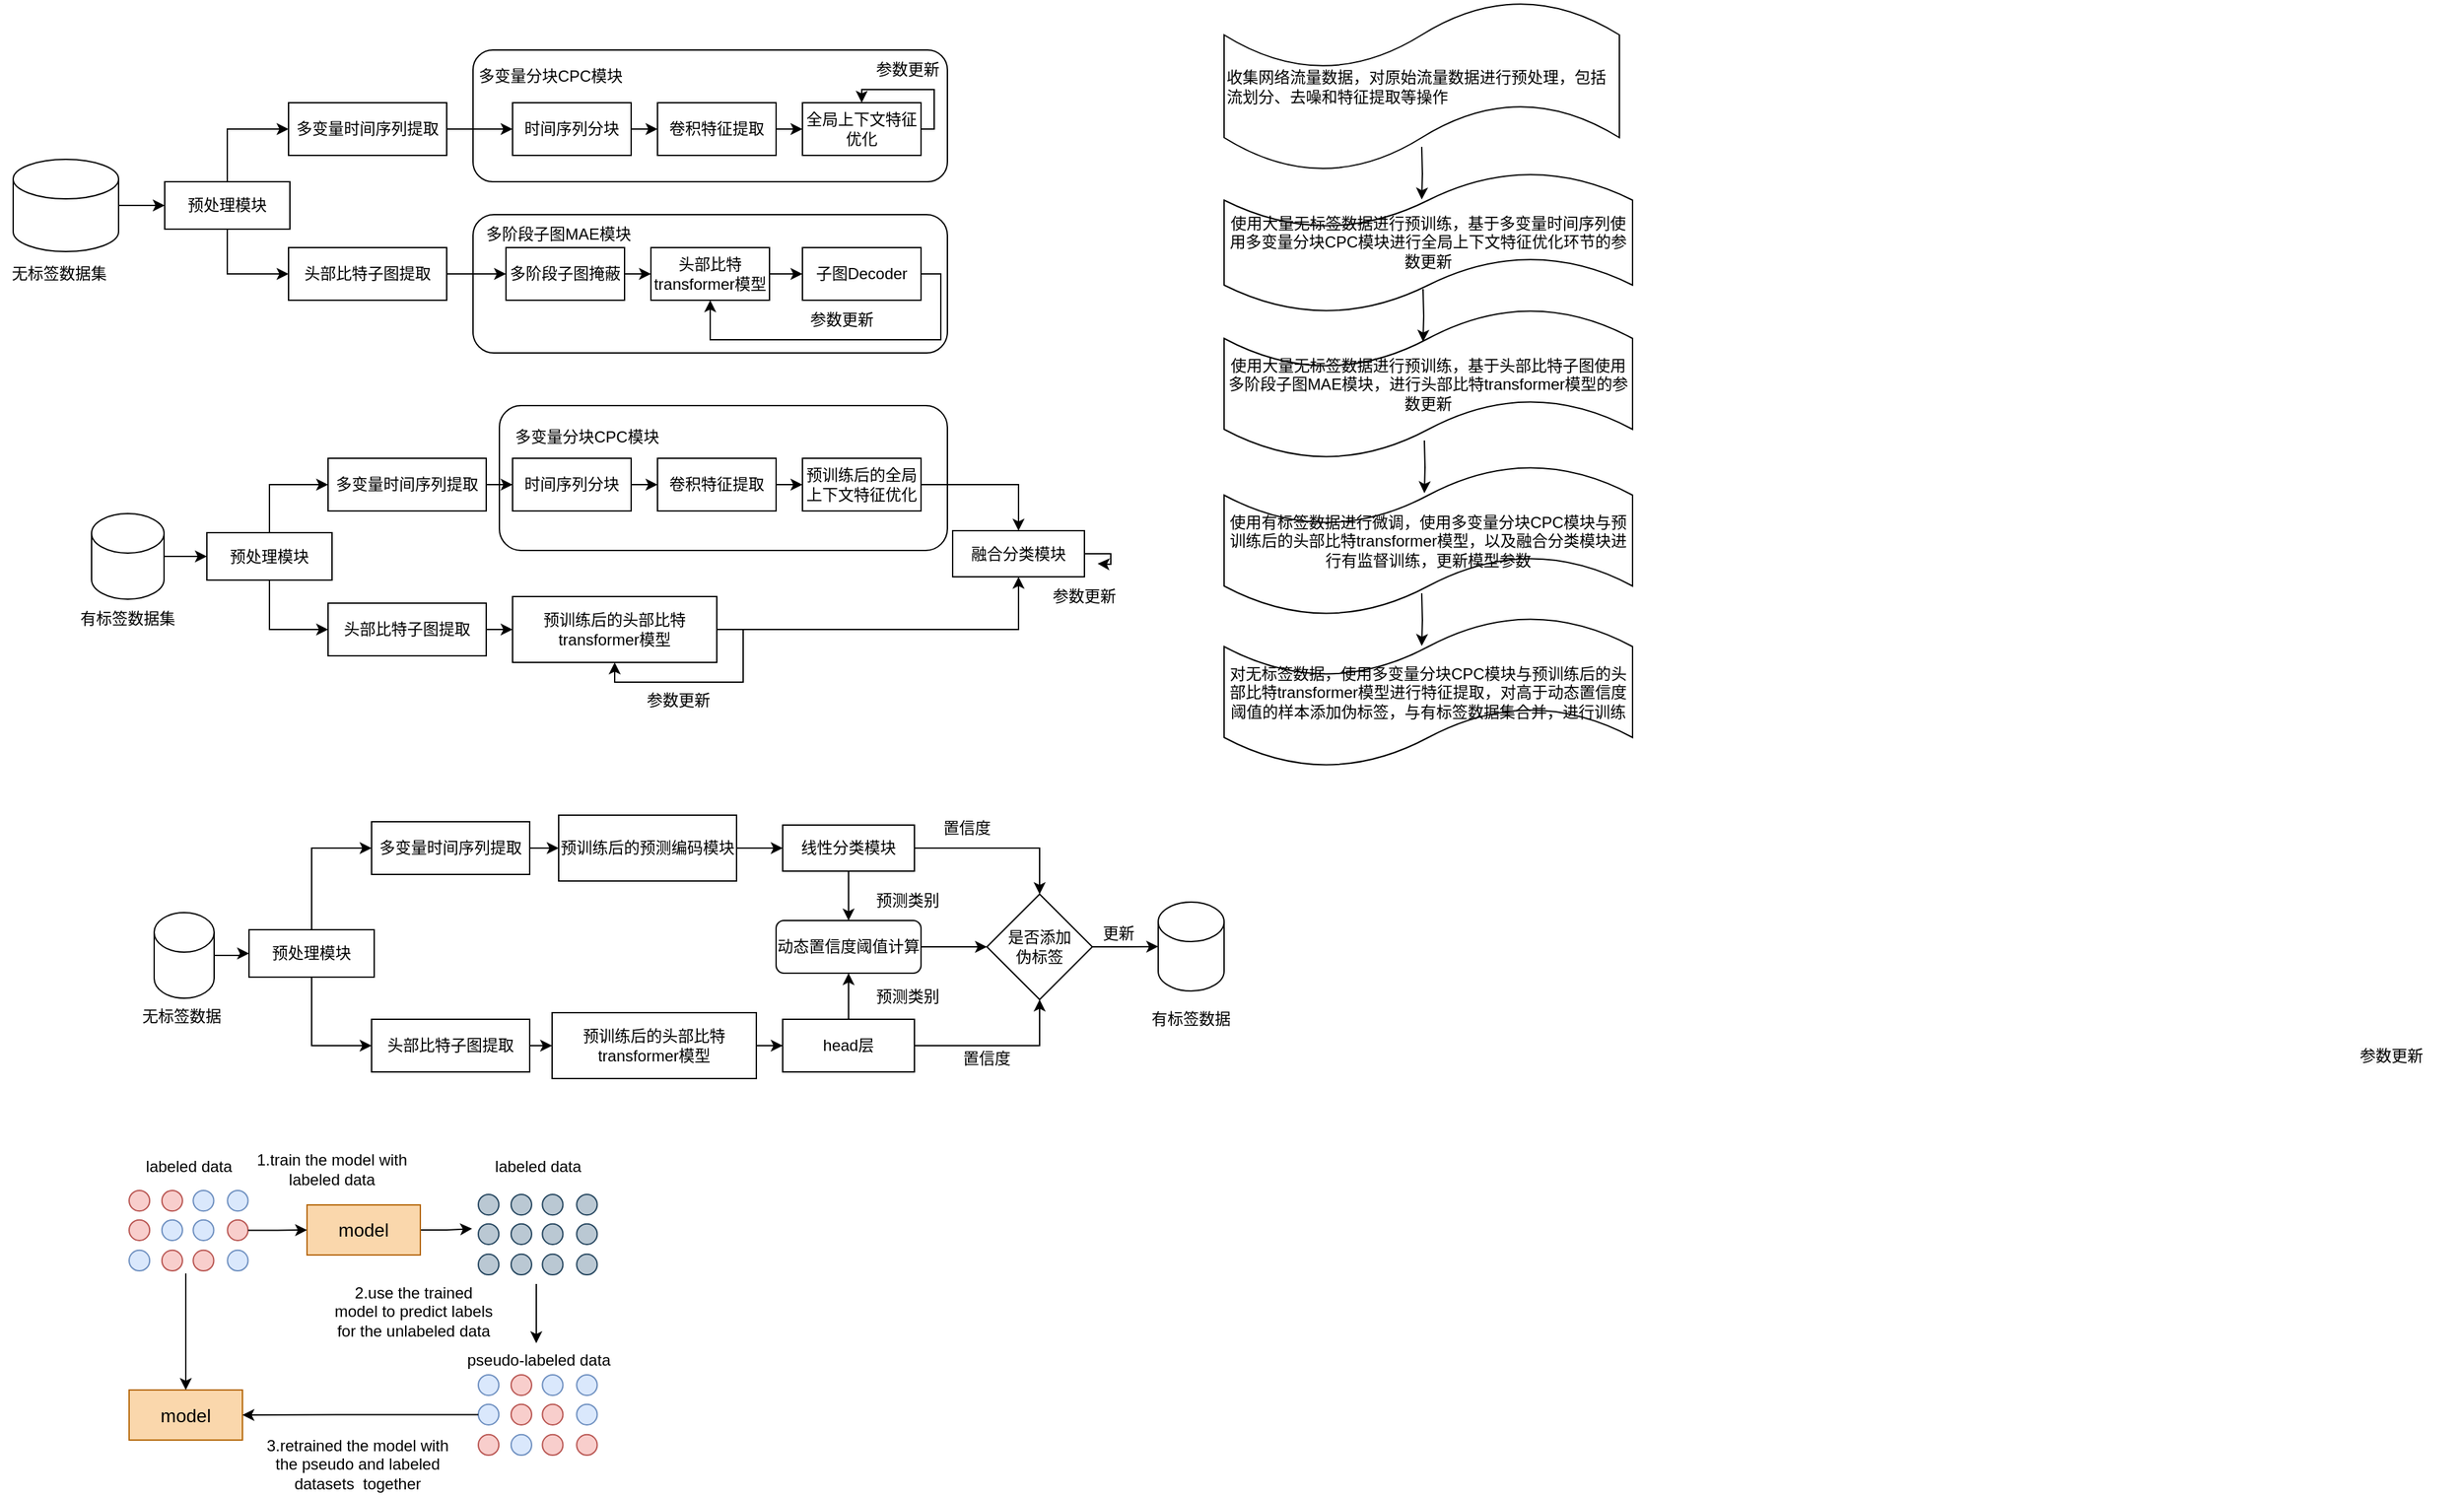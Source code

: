 <mxfile version="24.8.6">
  <diagram name="第 1 页" id="rEB31f508uckD36ukT6U">
    <mxGraphModel dx="763" dy="466" grid="0" gridSize="10" guides="1" tooltips="1" connect="1" arrows="1" fold="1" page="1" pageScale="1" pageWidth="2000" pageHeight="2000" math="0" shadow="0">
      <root>
        <mxCell id="0" />
        <mxCell id="1" parent="0" />
        <mxCell id="dRLYrWtj4GT_OisPDWlN-132" value="" style="rounded=1;whiteSpace=wrap;html=1;" vertex="1" parent="1">
          <mxGeometry x="400" y="330" width="340" height="110" as="geometry" />
        </mxCell>
        <mxCell id="dRLYrWtj4GT_OisPDWlN-33" value="" style="rounded=1;whiteSpace=wrap;html=1;" vertex="1" parent="1">
          <mxGeometry x="380" y="185" width="360" height="105" as="geometry" />
        </mxCell>
        <mxCell id="dRLYrWtj4GT_OisPDWlN-8" value="" style="rounded=1;whiteSpace=wrap;html=1;" vertex="1" parent="1">
          <mxGeometry x="380" y="60" width="360" height="100" as="geometry" />
        </mxCell>
        <mxCell id="dRLYrWtj4GT_OisPDWlN-27" style="edgeStyle=orthogonalEdgeStyle;rounded=0;orthogonalLoop=1;jettySize=auto;html=1;entryX=0;entryY=0.5;entryDx=0;entryDy=0;" edge="1" parent="1" source="dRLYrWtj4GT_OisPDWlN-3" target="dRLYrWtj4GT_OisPDWlN-26">
          <mxGeometry relative="1" as="geometry" />
        </mxCell>
        <mxCell id="dRLYrWtj4GT_OisPDWlN-3" value="多变量时间序列提取" style="rounded=0;whiteSpace=wrap;html=1;" vertex="1" parent="1">
          <mxGeometry x="240" y="100" width="120" height="40" as="geometry" />
        </mxCell>
        <mxCell id="dRLYrWtj4GT_OisPDWlN-41" style="edgeStyle=orthogonalEdgeStyle;rounded=0;orthogonalLoop=1;jettySize=auto;html=1;entryX=0;entryY=0.5;entryDx=0;entryDy=0;" edge="1" parent="1" source="dRLYrWtj4GT_OisPDWlN-6" target="dRLYrWtj4GT_OisPDWlN-38">
          <mxGeometry relative="1" as="geometry" />
        </mxCell>
        <mxCell id="dRLYrWtj4GT_OisPDWlN-6" value="头部比特子图提取" style="rounded=0;whiteSpace=wrap;html=1;" vertex="1" parent="1">
          <mxGeometry x="240" y="210" width="120" height="40" as="geometry" />
        </mxCell>
        <mxCell id="dRLYrWtj4GT_OisPDWlN-29" style="edgeStyle=orthogonalEdgeStyle;rounded=0;orthogonalLoop=1;jettySize=auto;html=1;exitX=1;exitY=0.5;exitDx=0;exitDy=0;entryX=0;entryY=0.5;entryDx=0;entryDy=0;" edge="1" parent="1" source="dRLYrWtj4GT_OisPDWlN-23" target="dRLYrWtj4GT_OisPDWlN-25">
          <mxGeometry relative="1" as="geometry" />
        </mxCell>
        <mxCell id="dRLYrWtj4GT_OisPDWlN-23" value="卷积特征提取" style="rounded=0;whiteSpace=wrap;html=1;" vertex="1" parent="1">
          <mxGeometry x="520" y="100" width="90" height="40" as="geometry" />
        </mxCell>
        <mxCell id="dRLYrWtj4GT_OisPDWlN-30" style="edgeStyle=orthogonalEdgeStyle;rounded=0;orthogonalLoop=1;jettySize=auto;html=1;exitX=1;exitY=0.5;exitDx=0;exitDy=0;entryX=0.5;entryY=0;entryDx=0;entryDy=0;" edge="1" parent="1" source="dRLYrWtj4GT_OisPDWlN-25" target="dRLYrWtj4GT_OisPDWlN-25">
          <mxGeometry relative="1" as="geometry">
            <mxPoint x="790" y="90" as="targetPoint" />
            <Array as="points">
              <mxPoint x="730" y="120" />
              <mxPoint x="730" y="90" />
              <mxPoint x="675" y="90" />
            </Array>
          </mxGeometry>
        </mxCell>
        <mxCell id="dRLYrWtj4GT_OisPDWlN-25" value="全局上下文特征优化" style="rounded=0;whiteSpace=wrap;html=1;" vertex="1" parent="1">
          <mxGeometry x="630" y="100" width="90" height="40" as="geometry" />
        </mxCell>
        <mxCell id="dRLYrWtj4GT_OisPDWlN-28" style="edgeStyle=orthogonalEdgeStyle;rounded=0;orthogonalLoop=1;jettySize=auto;html=1;exitX=1;exitY=0.5;exitDx=0;exitDy=0;entryX=0;entryY=0.5;entryDx=0;entryDy=0;" edge="1" parent="1" source="dRLYrWtj4GT_OisPDWlN-26" target="dRLYrWtj4GT_OisPDWlN-23">
          <mxGeometry relative="1" as="geometry" />
        </mxCell>
        <mxCell id="dRLYrWtj4GT_OisPDWlN-26" value="时间序列分块" style="rounded=0;whiteSpace=wrap;html=1;" vertex="1" parent="1">
          <mxGeometry x="410" y="100" width="90" height="40" as="geometry" />
        </mxCell>
        <mxCell id="dRLYrWtj4GT_OisPDWlN-31" value="参数更新" style="text;html=1;align=center;verticalAlign=middle;whiteSpace=wrap;rounded=0;" vertex="1" parent="1">
          <mxGeometry x="680" y="60" width="60" height="30" as="geometry" />
        </mxCell>
        <mxCell id="dRLYrWtj4GT_OisPDWlN-32" value="多变量分块CPC模块" style="text;html=1;align=center;verticalAlign=middle;whiteSpace=wrap;rounded=0;" vertex="1" parent="1">
          <mxGeometry x="383" y="65" width="112" height="30" as="geometry" />
        </mxCell>
        <mxCell id="dRLYrWtj4GT_OisPDWlN-43" style="edgeStyle=orthogonalEdgeStyle;rounded=0;orthogonalLoop=1;jettySize=auto;html=1;exitX=1;exitY=0.5;exitDx=0;exitDy=0;" edge="1" parent="1" source="dRLYrWtj4GT_OisPDWlN-37" target="dRLYrWtj4GT_OisPDWlN-39">
          <mxGeometry relative="1" as="geometry" />
        </mxCell>
        <mxCell id="dRLYrWtj4GT_OisPDWlN-37" value="头部比特transformer模型" style="rounded=0;whiteSpace=wrap;html=1;" vertex="1" parent="1">
          <mxGeometry x="515" y="210" width="90" height="40" as="geometry" />
        </mxCell>
        <mxCell id="dRLYrWtj4GT_OisPDWlN-42" style="edgeStyle=orthogonalEdgeStyle;rounded=0;orthogonalLoop=1;jettySize=auto;html=1;exitX=1;exitY=0.5;exitDx=0;exitDy=0;entryX=0;entryY=0.5;entryDx=0;entryDy=0;" edge="1" parent="1" source="dRLYrWtj4GT_OisPDWlN-38" target="dRLYrWtj4GT_OisPDWlN-37">
          <mxGeometry relative="1" as="geometry" />
        </mxCell>
        <mxCell id="dRLYrWtj4GT_OisPDWlN-38" value="多阶段子图掩蔽" style="rounded=0;whiteSpace=wrap;html=1;" vertex="1" parent="1">
          <mxGeometry x="405" y="210" width="90" height="40" as="geometry" />
        </mxCell>
        <mxCell id="dRLYrWtj4GT_OisPDWlN-45" style="edgeStyle=orthogonalEdgeStyle;rounded=0;orthogonalLoop=1;jettySize=auto;html=1;exitX=1;exitY=0.5;exitDx=0;exitDy=0;entryX=0.5;entryY=1;entryDx=0;entryDy=0;" edge="1" parent="1" source="dRLYrWtj4GT_OisPDWlN-39" target="dRLYrWtj4GT_OisPDWlN-37">
          <mxGeometry relative="1" as="geometry">
            <Array as="points">
              <mxPoint x="735" y="230" />
              <mxPoint x="735" y="280" />
              <mxPoint x="560" y="280" />
            </Array>
          </mxGeometry>
        </mxCell>
        <mxCell id="dRLYrWtj4GT_OisPDWlN-39" value="子图Decoder" style="rounded=0;whiteSpace=wrap;html=1;" vertex="1" parent="1">
          <mxGeometry x="630" y="210" width="90" height="40" as="geometry" />
        </mxCell>
        <mxCell id="dRLYrWtj4GT_OisPDWlN-46" value="&lt;span style=&quot;color: rgb(0, 0, 0); font-family: Helvetica; font-size: 12px; font-style: normal; font-variant-ligatures: normal; font-variant-caps: normal; font-weight: 400; letter-spacing: normal; orphans: 2; text-align: center; text-indent: 0px; text-transform: none; widows: 2; word-spacing: 0px; -webkit-text-stroke-width: 0px; white-space: normal; background-color: rgb(251, 251, 251); text-decoration-thickness: initial; text-decoration-style: initial; text-decoration-color: initial; display: inline !important; float: none;&quot;&gt;参数更新&lt;/span&gt;" style="text;whiteSpace=wrap;html=1;" vertex="1" parent="1">
          <mxGeometry x="1810" y="810" width="80" height="40" as="geometry" />
        </mxCell>
        <mxCell id="dRLYrWtj4GT_OisPDWlN-47" value="多阶段子图MAE模块" style="text;html=1;align=center;verticalAlign=middle;whiteSpace=wrap;rounded=0;" vertex="1" parent="1">
          <mxGeometry x="380" y="185" width="130" height="30" as="geometry" />
        </mxCell>
        <mxCell id="dRLYrWtj4GT_OisPDWlN-48" value="参数更新" style="text;html=1;align=center;verticalAlign=middle;whiteSpace=wrap;rounded=0;" vertex="1" parent="1">
          <mxGeometry x="630" y="250" width="60" height="30" as="geometry" />
        </mxCell>
        <mxCell id="dRLYrWtj4GT_OisPDWlN-51" style="edgeStyle=orthogonalEdgeStyle;rounded=0;orthogonalLoop=1;jettySize=auto;html=1;entryX=0;entryY=0.5;entryDx=0;entryDy=0;" edge="1" parent="1" source="dRLYrWtj4GT_OisPDWlN-52" target="dRLYrWtj4GT_OisPDWlN-60">
          <mxGeometry relative="1" as="geometry" />
        </mxCell>
        <mxCell id="dRLYrWtj4GT_OisPDWlN-52" value="多变量时间序列提取" style="rounded=0;whiteSpace=wrap;html=1;" vertex="1" parent="1">
          <mxGeometry x="270" y="370" width="120" height="40" as="geometry" />
        </mxCell>
        <mxCell id="dRLYrWtj4GT_OisPDWlN-73" style="edgeStyle=orthogonalEdgeStyle;rounded=0;orthogonalLoop=1;jettySize=auto;html=1;exitX=1;exitY=0.5;exitDx=0;exitDy=0;entryX=0;entryY=0.5;entryDx=0;entryDy=0;" edge="1" parent="1" source="dRLYrWtj4GT_OisPDWlN-54" target="dRLYrWtj4GT_OisPDWlN-64">
          <mxGeometry relative="1" as="geometry" />
        </mxCell>
        <mxCell id="dRLYrWtj4GT_OisPDWlN-54" value="头部比特子图提取" style="rounded=0;whiteSpace=wrap;html=1;" vertex="1" parent="1">
          <mxGeometry x="270" y="480" width="120" height="40" as="geometry" />
        </mxCell>
        <mxCell id="dRLYrWtj4GT_OisPDWlN-55" style="edgeStyle=orthogonalEdgeStyle;rounded=0;orthogonalLoop=1;jettySize=auto;html=1;exitX=1;exitY=0.5;exitDx=0;exitDy=0;entryX=0;entryY=0.5;entryDx=0;entryDy=0;" edge="1" parent="1" source="dRLYrWtj4GT_OisPDWlN-56" target="dRLYrWtj4GT_OisPDWlN-58">
          <mxGeometry relative="1" as="geometry" />
        </mxCell>
        <mxCell id="dRLYrWtj4GT_OisPDWlN-56" value="卷积特征提取" style="rounded=0;whiteSpace=wrap;html=1;" vertex="1" parent="1">
          <mxGeometry x="520" y="370" width="90" height="40" as="geometry" />
        </mxCell>
        <mxCell id="dRLYrWtj4GT_OisPDWlN-71" style="edgeStyle=orthogonalEdgeStyle;rounded=0;orthogonalLoop=1;jettySize=auto;html=1;exitX=1;exitY=0.5;exitDx=0;exitDy=0;entryX=0.5;entryY=0;entryDx=0;entryDy=0;" edge="1" parent="1" source="dRLYrWtj4GT_OisPDWlN-58" target="dRLYrWtj4GT_OisPDWlN-76">
          <mxGeometry relative="1" as="geometry">
            <mxPoint x="790" y="430" as="targetPoint" />
          </mxGeometry>
        </mxCell>
        <mxCell id="dRLYrWtj4GT_OisPDWlN-58" value="预训练后的全局上下文特征优化" style="rounded=0;whiteSpace=wrap;html=1;" vertex="1" parent="1">
          <mxGeometry x="630" y="370" width="90" height="40" as="geometry" />
        </mxCell>
        <mxCell id="dRLYrWtj4GT_OisPDWlN-59" style="edgeStyle=orthogonalEdgeStyle;rounded=0;orthogonalLoop=1;jettySize=auto;html=1;exitX=1;exitY=0.5;exitDx=0;exitDy=0;entryX=0;entryY=0.5;entryDx=0;entryDy=0;" edge="1" parent="1" source="dRLYrWtj4GT_OisPDWlN-60" target="dRLYrWtj4GT_OisPDWlN-56">
          <mxGeometry relative="1" as="geometry" />
        </mxCell>
        <mxCell id="dRLYrWtj4GT_OisPDWlN-60" value="时间序列分块" style="rounded=0;whiteSpace=wrap;html=1;" vertex="1" parent="1">
          <mxGeometry x="410" y="370" width="90" height="40" as="geometry" />
        </mxCell>
        <mxCell id="dRLYrWtj4GT_OisPDWlN-63" style="edgeStyle=orthogonalEdgeStyle;rounded=0;orthogonalLoop=1;jettySize=auto;html=1;exitX=1;exitY=0.5;exitDx=0;exitDy=0;entryX=0.5;entryY=1;entryDx=0;entryDy=0;" edge="1" parent="1" source="dRLYrWtj4GT_OisPDWlN-64" target="dRLYrWtj4GT_OisPDWlN-76">
          <mxGeometry relative="1" as="geometry">
            <mxPoint x="790" y="470" as="targetPoint" />
          </mxGeometry>
        </mxCell>
        <mxCell id="dRLYrWtj4GT_OisPDWlN-64" value="预训练后的头部比特transformer模型" style="rounded=0;whiteSpace=wrap;html=1;" vertex="1" parent="1">
          <mxGeometry x="410" y="475" width="155" height="50" as="geometry" />
        </mxCell>
        <mxCell id="dRLYrWtj4GT_OisPDWlN-78" style="edgeStyle=orthogonalEdgeStyle;rounded=0;orthogonalLoop=1;jettySize=auto;html=1;" edge="1" parent="1" source="dRLYrWtj4GT_OisPDWlN-76">
          <mxGeometry relative="1" as="geometry">
            <mxPoint x="854" y="450" as="targetPoint" />
          </mxGeometry>
        </mxCell>
        <mxCell id="dRLYrWtj4GT_OisPDWlN-76" value="融合分类模块" style="rounded=0;whiteSpace=wrap;html=1;" vertex="1" parent="1">
          <mxGeometry x="744" y="425" width="100" height="35" as="geometry" />
        </mxCell>
        <mxCell id="dRLYrWtj4GT_OisPDWlN-79" value="参数更新" style="text;html=1;align=center;verticalAlign=middle;whiteSpace=wrap;rounded=0;" vertex="1" parent="1">
          <mxGeometry x="814" y="460" width="60" height="30" as="geometry" />
        </mxCell>
        <mxCell id="dRLYrWtj4GT_OisPDWlN-80" style="edgeStyle=orthogonalEdgeStyle;rounded=0;orthogonalLoop=1;jettySize=auto;html=1;entryX=0.5;entryY=1;entryDx=0;entryDy=0;exitX=1;exitY=0.5;exitDx=0;exitDy=0;" edge="1" parent="1" source="dRLYrWtj4GT_OisPDWlN-64" target="dRLYrWtj4GT_OisPDWlN-64">
          <mxGeometry relative="1" as="geometry">
            <Array as="points">
              <mxPoint x="585" y="500" />
              <mxPoint x="585" y="540" />
              <mxPoint x="488" y="540" />
            </Array>
          </mxGeometry>
        </mxCell>
        <mxCell id="dRLYrWtj4GT_OisPDWlN-81" value="&lt;span style=&quot;color: rgb(0, 0, 0); font-family: Helvetica; font-size: 12px; font-style: normal; font-variant-ligatures: normal; font-variant-caps: normal; font-weight: 400; letter-spacing: normal; orphans: 2; text-align: center; text-indent: 0px; text-transform: none; widows: 2; word-spacing: 0px; -webkit-text-stroke-width: 0px; white-space: normal; background-color: rgb(251, 251, 251); text-decoration-thickness: initial; text-decoration-style: initial; text-decoration-color: initial; display: inline !important; float: none;&quot;&gt;参数更新&lt;/span&gt;" style="text;whiteSpace=wrap;html=1;" vertex="1" parent="1">
          <mxGeometry x="510" y="540" width="80" height="40" as="geometry" />
        </mxCell>
        <mxCell id="dRLYrWtj4GT_OisPDWlN-167" style="edgeStyle=orthogonalEdgeStyle;rounded=0;orthogonalLoop=1;jettySize=auto;html=1;entryX=0;entryY=0.5;entryDx=0;entryDy=0;" edge="1" parent="1" source="dRLYrWtj4GT_OisPDWlN-83" target="dRLYrWtj4GT_OisPDWlN-163">
          <mxGeometry relative="1" as="geometry" />
        </mxCell>
        <mxCell id="dRLYrWtj4GT_OisPDWlN-83" value="" style="shape=cylinder3;whiteSpace=wrap;html=1;boundedLbl=1;backgroundOutline=1;size=15;" vertex="1" parent="1">
          <mxGeometry x="138" y="715" width="45.5" height="65" as="geometry" />
        </mxCell>
        <mxCell id="dRLYrWtj4GT_OisPDWlN-84" value="无标签数据" style="text;html=1;align=center;verticalAlign=middle;whiteSpace=wrap;rounded=0;" vertex="1" parent="1">
          <mxGeometry x="114" y="779" width="90" height="30" as="geometry" />
        </mxCell>
        <mxCell id="dRLYrWtj4GT_OisPDWlN-89" style="edgeStyle=orthogonalEdgeStyle;rounded=0;orthogonalLoop=1;jettySize=auto;html=1;entryX=0;entryY=0.5;entryDx=0;entryDy=0;" edge="1" parent="1" source="dRLYrWtj4GT_OisPDWlN-90" target="dRLYrWtj4GT_OisPDWlN-134">
          <mxGeometry relative="1" as="geometry">
            <mxPoint x="440" y="666" as="targetPoint" />
          </mxGeometry>
        </mxCell>
        <mxCell id="dRLYrWtj4GT_OisPDWlN-90" value="多变量时间序列提取" style="rounded=0;whiteSpace=wrap;html=1;" vertex="1" parent="1">
          <mxGeometry x="303" y="646" width="120" height="40" as="geometry" />
        </mxCell>
        <mxCell id="dRLYrWtj4GT_OisPDWlN-91" style="edgeStyle=orthogonalEdgeStyle;rounded=0;orthogonalLoop=1;jettySize=auto;html=1;exitX=1;exitY=0.5;exitDx=0;exitDy=0;entryX=0;entryY=0.5;entryDx=0;entryDy=0;" edge="1" parent="1" source="dRLYrWtj4GT_OisPDWlN-92" target="dRLYrWtj4GT_OisPDWlN-101">
          <mxGeometry relative="1" as="geometry" />
        </mxCell>
        <mxCell id="dRLYrWtj4GT_OisPDWlN-92" value="头部比特子图提取" style="rounded=0;whiteSpace=wrap;html=1;" vertex="1" parent="1">
          <mxGeometry x="303" y="796" width="120" height="40" as="geometry" />
        </mxCell>
        <mxCell id="dRLYrWtj4GT_OisPDWlN-116" style="edgeStyle=orthogonalEdgeStyle;rounded=0;orthogonalLoop=1;jettySize=auto;html=1;exitX=1;exitY=0.5;exitDx=0;exitDy=0;entryX=0;entryY=0.5;entryDx=0;entryDy=0;" edge="1" parent="1" target="dRLYrWtj4GT_OisPDWlN-104">
          <mxGeometry relative="1" as="geometry">
            <mxPoint x="750" y="666" as="sourcePoint" />
            <Array as="points">
              <mxPoint x="560" y="666" />
              <mxPoint x="560" y="666" />
            </Array>
          </mxGeometry>
        </mxCell>
        <mxCell id="dRLYrWtj4GT_OisPDWlN-119" style="edgeStyle=orthogonalEdgeStyle;rounded=0;orthogonalLoop=1;jettySize=auto;html=1;entryX=0;entryY=0.5;entryDx=0;entryDy=0;" edge="1" parent="1" source="dRLYrWtj4GT_OisPDWlN-101" target="dRLYrWtj4GT_OisPDWlN-118">
          <mxGeometry relative="1" as="geometry" />
        </mxCell>
        <mxCell id="dRLYrWtj4GT_OisPDWlN-101" value="预训练后的头部比特transformer模型" style="rounded=0;whiteSpace=wrap;html=1;" vertex="1" parent="1">
          <mxGeometry x="440" y="791" width="155" height="50" as="geometry" />
        </mxCell>
        <mxCell id="dRLYrWtj4GT_OisPDWlN-128" style="edgeStyle=orthogonalEdgeStyle;rounded=0;orthogonalLoop=1;jettySize=auto;html=1;entryX=0.5;entryY=0;entryDx=0;entryDy=0;" edge="1" parent="1" source="dRLYrWtj4GT_OisPDWlN-104" target="dRLYrWtj4GT_OisPDWlN-127">
          <mxGeometry relative="1" as="geometry" />
        </mxCell>
        <mxCell id="dRLYrWtj4GT_OisPDWlN-145" style="edgeStyle=orthogonalEdgeStyle;rounded=0;orthogonalLoop=1;jettySize=auto;html=1;exitX=0.5;exitY=1;exitDx=0;exitDy=0;entryX=0.5;entryY=0;entryDx=0;entryDy=0;" edge="1" parent="1" source="dRLYrWtj4GT_OisPDWlN-104" target="dRLYrWtj4GT_OisPDWlN-124">
          <mxGeometry relative="1" as="geometry" />
        </mxCell>
        <mxCell id="dRLYrWtj4GT_OisPDWlN-104" value="线性分类模块" style="rounded=0;whiteSpace=wrap;html=1;" vertex="1" parent="1">
          <mxGeometry x="615" y="648.5" width="100" height="35" as="geometry" />
        </mxCell>
        <mxCell id="dRLYrWtj4GT_OisPDWlN-120" style="edgeStyle=orthogonalEdgeStyle;rounded=0;orthogonalLoop=1;jettySize=auto;html=1;exitX=1;exitY=0.5;exitDx=0;exitDy=0;entryX=0.5;entryY=1;entryDx=0;entryDy=0;" edge="1" parent="1" source="dRLYrWtj4GT_OisPDWlN-118" target="dRLYrWtj4GT_OisPDWlN-127">
          <mxGeometry relative="1" as="geometry">
            <mxPoint x="840" y="816" as="targetPoint" />
          </mxGeometry>
        </mxCell>
        <mxCell id="dRLYrWtj4GT_OisPDWlN-146" style="edgeStyle=orthogonalEdgeStyle;rounded=0;orthogonalLoop=1;jettySize=auto;html=1;entryX=0.5;entryY=1;entryDx=0;entryDy=0;" edge="1" parent="1" source="dRLYrWtj4GT_OisPDWlN-118" target="dRLYrWtj4GT_OisPDWlN-124">
          <mxGeometry relative="1" as="geometry" />
        </mxCell>
        <mxCell id="dRLYrWtj4GT_OisPDWlN-118" value="head层" style="rounded=0;whiteSpace=wrap;html=1;" vertex="1" parent="1">
          <mxGeometry x="615" y="796" width="100" height="40" as="geometry" />
        </mxCell>
        <mxCell id="dRLYrWtj4GT_OisPDWlN-121" value="置信度" style="text;html=1;align=center;verticalAlign=middle;whiteSpace=wrap;rounded=0;" vertex="1" parent="1">
          <mxGeometry x="730" y="811" width="80" height="30" as="geometry" />
        </mxCell>
        <mxCell id="dRLYrWtj4GT_OisPDWlN-123" value="置信度" style="text;html=1;align=center;verticalAlign=middle;whiteSpace=wrap;rounded=0;" vertex="1" parent="1">
          <mxGeometry x="715" y="636" width="80" height="30" as="geometry" />
        </mxCell>
        <mxCell id="dRLYrWtj4GT_OisPDWlN-129" style="edgeStyle=orthogonalEdgeStyle;rounded=0;orthogonalLoop=1;jettySize=auto;html=1;entryX=0;entryY=0.5;entryDx=0;entryDy=0;" edge="1" parent="1" source="dRLYrWtj4GT_OisPDWlN-124" target="dRLYrWtj4GT_OisPDWlN-127">
          <mxGeometry relative="1" as="geometry" />
        </mxCell>
        <mxCell id="dRLYrWtj4GT_OisPDWlN-124" value="动态置信度阈值计算" style="rounded=1;whiteSpace=wrap;html=1;" vertex="1" parent="1">
          <mxGeometry x="610" y="721" width="110" height="40" as="geometry" />
        </mxCell>
        <mxCell id="dRLYrWtj4GT_OisPDWlN-149" style="edgeStyle=orthogonalEdgeStyle;rounded=0;orthogonalLoop=1;jettySize=auto;html=1;" edge="1" parent="1" source="dRLYrWtj4GT_OisPDWlN-127" target="dRLYrWtj4GT_OisPDWlN-137">
          <mxGeometry relative="1" as="geometry" />
        </mxCell>
        <mxCell id="dRLYrWtj4GT_OisPDWlN-127" value="是否添加&lt;div&gt;伪标签&lt;/div&gt;" style="rhombus;whiteSpace=wrap;html=1;" vertex="1" parent="1">
          <mxGeometry x="770" y="701" width="80" height="80" as="geometry" />
        </mxCell>
        <mxCell id="dRLYrWtj4GT_OisPDWlN-131" value="更新" style="text;html=1;align=center;verticalAlign=middle;whiteSpace=wrap;rounded=0;" vertex="1" parent="1">
          <mxGeometry x="800" y="716" width="140" height="30" as="geometry" />
        </mxCell>
        <mxCell id="dRLYrWtj4GT_OisPDWlN-133" value="&lt;span style=&quot;text-align: center;&quot;&gt;多变量分块CPC模块&lt;/span&gt;" style="text;whiteSpace=wrap;html=1;" vertex="1" parent="1">
          <mxGeometry x="410" y="340" width="180" height="40" as="geometry" />
        </mxCell>
        <mxCell id="dRLYrWtj4GT_OisPDWlN-134" value="预训练后的预测编码模块" style="rounded=0;whiteSpace=wrap;html=1;" vertex="1" parent="1">
          <mxGeometry x="445" y="641" width="135" height="50" as="geometry" />
        </mxCell>
        <mxCell id="dRLYrWtj4GT_OisPDWlN-137" value="" style="shape=cylinder3;whiteSpace=wrap;html=1;boundedLbl=1;backgroundOutline=1;size=15;" vertex="1" parent="1">
          <mxGeometry x="900" y="707" width="50" height="67.5" as="geometry" />
        </mxCell>
        <mxCell id="dRLYrWtj4GT_OisPDWlN-139" value="有标签数据" style="text;html=1;align=center;verticalAlign=middle;whiteSpace=wrap;rounded=0;" vertex="1" parent="1">
          <mxGeometry x="880" y="781" width="90" height="30" as="geometry" />
        </mxCell>
        <mxCell id="dRLYrWtj4GT_OisPDWlN-171" style="edgeStyle=orthogonalEdgeStyle;rounded=0;orthogonalLoop=1;jettySize=auto;html=1;" edge="1" parent="1" source="dRLYrWtj4GT_OisPDWlN-143" target="dRLYrWtj4GT_OisPDWlN-168">
          <mxGeometry relative="1" as="geometry" />
        </mxCell>
        <mxCell id="dRLYrWtj4GT_OisPDWlN-143" value="" style="shape=cylinder3;whiteSpace=wrap;html=1;boundedLbl=1;backgroundOutline=1;size=15;" vertex="1" parent="1">
          <mxGeometry x="90.5" y="412" width="55" height="65" as="geometry" />
        </mxCell>
        <mxCell id="dRLYrWtj4GT_OisPDWlN-144" value="有标签数据集" style="text;html=1;align=center;verticalAlign=middle;whiteSpace=wrap;rounded=0;" vertex="1" parent="1">
          <mxGeometry x="73" y="477" width="90" height="30" as="geometry" />
        </mxCell>
        <mxCell id="dRLYrWtj4GT_OisPDWlN-147" value="预测类别" style="text;html=1;align=center;verticalAlign=middle;whiteSpace=wrap;rounded=0;" vertex="1" parent="1">
          <mxGeometry x="680" y="691" width="60" height="30" as="geometry" />
        </mxCell>
        <mxCell id="dRLYrWtj4GT_OisPDWlN-148" value="预测类别" style="text;html=1;align=center;verticalAlign=middle;whiteSpace=wrap;rounded=0;" vertex="1" parent="1">
          <mxGeometry x="680" y="763.5" width="60" height="30" as="geometry" />
        </mxCell>
        <mxCell id="dRLYrWtj4GT_OisPDWlN-177" style="edgeStyle=orthogonalEdgeStyle;rounded=0;orthogonalLoop=1;jettySize=auto;html=1;" edge="1" parent="1" source="dRLYrWtj4GT_OisPDWlN-150" target="dRLYrWtj4GT_OisPDWlN-172">
          <mxGeometry relative="1" as="geometry" />
        </mxCell>
        <mxCell id="dRLYrWtj4GT_OisPDWlN-150" value="" style="shape=cylinder3;whiteSpace=wrap;html=1;boundedLbl=1;backgroundOutline=1;size=15;" vertex="1" parent="1">
          <mxGeometry x="31" y="143" width="80" height="70" as="geometry" />
        </mxCell>
        <mxCell id="dRLYrWtj4GT_OisPDWlN-151" value="无标签数据集" style="text;html=1;align=center;verticalAlign=middle;whiteSpace=wrap;rounded=0;" vertex="1" parent="1">
          <mxGeometry x="21" y="215" width="90" height="30" as="geometry" />
        </mxCell>
        <mxCell id="dRLYrWtj4GT_OisPDWlN-153" style="edgeStyle=orthogonalEdgeStyle;rounded=0;orthogonalLoop=1;jettySize=auto;html=1;" edge="1" parent="1">
          <mxGeometry relative="1" as="geometry">
            <mxPoint x="1100" y="173.5" as="targetPoint" />
            <mxPoint x="1100" y="133.5" as="sourcePoint" />
          </mxGeometry>
        </mxCell>
        <mxCell id="dRLYrWtj4GT_OisPDWlN-152" value="&lt;font style=&quot;font-size: 12px;&quot;&gt;收集网络流量数据，对原始流量数据进行预处理，包括流划分、去噪和特征提取等操作&lt;/font&gt;" style="shape=tape;whiteSpace=wrap;html=1;align=left;" vertex="1" parent="1">
          <mxGeometry x="950" y="22.5" width="300" height="130" as="geometry" />
        </mxCell>
        <mxCell id="dRLYrWtj4GT_OisPDWlN-154" value="使用大量无标签数据进行预训练，基于多变量时间序列使用多变量分块CPC模块进行全局上下文特征优化环节的参数更新" style="shape=tape;whiteSpace=wrap;html=1;" vertex="1" parent="1">
          <mxGeometry x="950" y="152.5" width="310" height="107.5" as="geometry" />
        </mxCell>
        <mxCell id="dRLYrWtj4GT_OisPDWlN-155" value="使用大量无标签数据进行预训练，基于头部比特子图使用多阶段子图MAE模块，进行头部比特transformer模型的参数更新" style="shape=tape;whiteSpace=wrap;html=1;" vertex="1" parent="1">
          <mxGeometry x="950" y="256" width="310" height="115" as="geometry" />
        </mxCell>
        <mxCell id="dRLYrWtj4GT_OisPDWlN-156" style="edgeStyle=orthogonalEdgeStyle;rounded=0;orthogonalLoop=1;jettySize=auto;html=1;" edge="1" parent="1">
          <mxGeometry relative="1" as="geometry">
            <mxPoint x="1101" y="281.5" as="targetPoint" />
            <mxPoint x="1101" y="241.5" as="sourcePoint" />
          </mxGeometry>
        </mxCell>
        <mxCell id="dRLYrWtj4GT_OisPDWlN-158" value="使用有标签数据进行微调，使用多变量分块CPC模块与预训练后的头部比特transformer模型，以及融合分类模块进行有监督训练，更新模型参数" style="shape=tape;whiteSpace=wrap;html=1;" vertex="1" parent="1">
          <mxGeometry x="950" y="375" width="310" height="115" as="geometry" />
        </mxCell>
        <mxCell id="dRLYrWtj4GT_OisPDWlN-159" style="edgeStyle=orthogonalEdgeStyle;rounded=0;orthogonalLoop=1;jettySize=auto;html=1;" edge="1" parent="1">
          <mxGeometry relative="1" as="geometry">
            <mxPoint x="1102" y="396.5" as="targetPoint" />
            <mxPoint x="1102" y="356.5" as="sourcePoint" />
          </mxGeometry>
        </mxCell>
        <mxCell id="dRLYrWtj4GT_OisPDWlN-160" value="对无标签数据，使用多变量分块CPC模块与预训练后的头部比特transformer模型进行特征提取，对高于动态置信度阈值的样本添加伪标签，与有标签数据集合并，进行训练" style="shape=tape;whiteSpace=wrap;html=1;" vertex="1" parent="1">
          <mxGeometry x="950" y="490" width="310" height="115" as="geometry" />
        </mxCell>
        <mxCell id="dRLYrWtj4GT_OisPDWlN-161" style="edgeStyle=orthogonalEdgeStyle;rounded=0;orthogonalLoop=1;jettySize=auto;html=1;" edge="1" parent="1">
          <mxGeometry relative="1" as="geometry">
            <mxPoint x="1100" y="512.5" as="targetPoint" />
            <mxPoint x="1100" y="472.5" as="sourcePoint" />
          </mxGeometry>
        </mxCell>
        <mxCell id="dRLYrWtj4GT_OisPDWlN-164" style="edgeStyle=orthogonalEdgeStyle;rounded=0;orthogonalLoop=1;jettySize=auto;html=1;entryX=0;entryY=0.5;entryDx=0;entryDy=0;" edge="1" parent="1" source="dRLYrWtj4GT_OisPDWlN-163" target="dRLYrWtj4GT_OisPDWlN-90">
          <mxGeometry relative="1" as="geometry" />
        </mxCell>
        <mxCell id="dRLYrWtj4GT_OisPDWlN-165" style="edgeStyle=orthogonalEdgeStyle;rounded=0;orthogonalLoop=1;jettySize=auto;html=1;entryX=0;entryY=0.5;entryDx=0;entryDy=0;" edge="1" parent="1" source="dRLYrWtj4GT_OisPDWlN-163" target="dRLYrWtj4GT_OisPDWlN-92">
          <mxGeometry relative="1" as="geometry" />
        </mxCell>
        <mxCell id="dRLYrWtj4GT_OisPDWlN-163" value="预处理模块" style="rounded=0;whiteSpace=wrap;html=1;" vertex="1" parent="1">
          <mxGeometry x="210" y="728" width="95" height="36" as="geometry" />
        </mxCell>
        <mxCell id="dRLYrWtj4GT_OisPDWlN-169" style="edgeStyle=orthogonalEdgeStyle;rounded=0;orthogonalLoop=1;jettySize=auto;html=1;entryX=0;entryY=0.5;entryDx=0;entryDy=0;" edge="1" parent="1" source="dRLYrWtj4GT_OisPDWlN-168" target="dRLYrWtj4GT_OisPDWlN-52">
          <mxGeometry relative="1" as="geometry" />
        </mxCell>
        <mxCell id="dRLYrWtj4GT_OisPDWlN-170" style="edgeStyle=orthogonalEdgeStyle;rounded=0;orthogonalLoop=1;jettySize=auto;html=1;entryX=0;entryY=0.5;entryDx=0;entryDy=0;" edge="1" parent="1" source="dRLYrWtj4GT_OisPDWlN-168" target="dRLYrWtj4GT_OisPDWlN-54">
          <mxGeometry relative="1" as="geometry" />
        </mxCell>
        <mxCell id="dRLYrWtj4GT_OisPDWlN-168" value="预处理模块" style="rounded=0;whiteSpace=wrap;html=1;" vertex="1" parent="1">
          <mxGeometry x="178" y="426.5" width="95" height="36" as="geometry" />
        </mxCell>
        <mxCell id="dRLYrWtj4GT_OisPDWlN-175" style="edgeStyle=orthogonalEdgeStyle;rounded=0;orthogonalLoop=1;jettySize=auto;html=1;entryX=0;entryY=0.5;entryDx=0;entryDy=0;" edge="1" parent="1" source="dRLYrWtj4GT_OisPDWlN-172" target="dRLYrWtj4GT_OisPDWlN-6">
          <mxGeometry relative="1" as="geometry" />
        </mxCell>
        <mxCell id="dRLYrWtj4GT_OisPDWlN-176" style="edgeStyle=orthogonalEdgeStyle;rounded=0;orthogonalLoop=1;jettySize=auto;html=1;entryX=0;entryY=0.5;entryDx=0;entryDy=0;" edge="1" parent="1" source="dRLYrWtj4GT_OisPDWlN-172" target="dRLYrWtj4GT_OisPDWlN-3">
          <mxGeometry relative="1" as="geometry" />
        </mxCell>
        <mxCell id="dRLYrWtj4GT_OisPDWlN-172" value="预处理模块" style="rounded=0;whiteSpace=wrap;html=1;" vertex="1" parent="1">
          <mxGeometry x="146" y="160" width="95" height="36" as="geometry" />
        </mxCell>
        <mxCell id="dRLYrWtj4GT_OisPDWlN-191" value="" style="group" vertex="1" connectable="0" parent="1">
          <mxGeometry x="119" y="926" width="92" height="61" as="geometry" />
        </mxCell>
        <mxCell id="dRLYrWtj4GT_OisPDWlN-178" value="" style="ellipse;whiteSpace=wrap;html=1;aspect=fixed;fillColor=#f8cecc;strokeColor=#b85450;" vertex="1" parent="dRLYrWtj4GT_OisPDWlN-191">
          <mxGeometry width="15.589" height="15.589" as="geometry" />
        </mxCell>
        <mxCell id="dRLYrWtj4GT_OisPDWlN-179" value="" style="ellipse;whiteSpace=wrap;html=1;aspect=fixed;fillColor=#f8cecc;strokeColor=#b85450;" vertex="1" parent="dRLYrWtj4GT_OisPDWlN-191">
          <mxGeometry x="24.885" width="15.589" height="15.589" as="geometry" />
        </mxCell>
        <mxCell id="dRLYrWtj4GT_OisPDWlN-180" value="" style="ellipse;whiteSpace=wrap;html=1;aspect=fixed;fillColor=#dae8fc;strokeColor=#6c8ebf;" vertex="1" parent="dRLYrWtj4GT_OisPDWlN-191">
          <mxGeometry x="48.639" width="15.589" height="15.589" as="geometry" />
        </mxCell>
        <mxCell id="dRLYrWtj4GT_OisPDWlN-181" value="" style="ellipse;whiteSpace=wrap;html=1;aspect=fixed;fillColor=#dae8fc;strokeColor=#6c8ebf;" vertex="1" parent="dRLYrWtj4GT_OisPDWlN-191">
          <mxGeometry x="74.656" width="15.589" height="15.589" as="geometry" />
        </mxCell>
        <mxCell id="dRLYrWtj4GT_OisPDWlN-183" value="" style="ellipse;whiteSpace=wrap;html=1;aspect=fixed;fillColor=#f8cecc;strokeColor=#b85450;" vertex="1" parent="dRLYrWtj4GT_OisPDWlN-191">
          <mxGeometry y="22.367" width="15.589" height="15.589" as="geometry" />
        </mxCell>
        <mxCell id="dRLYrWtj4GT_OisPDWlN-184" value="" style="ellipse;whiteSpace=wrap;html=1;aspect=fixed;fillColor=#dae8fc;strokeColor=#6c8ebf;" vertex="1" parent="dRLYrWtj4GT_OisPDWlN-191">
          <mxGeometry x="24.885" y="22.367" width="15.589" height="15.589" as="geometry" />
        </mxCell>
        <mxCell id="dRLYrWtj4GT_OisPDWlN-185" value="" style="ellipse;whiteSpace=wrap;html=1;aspect=fixed;fillColor=#dae8fc;strokeColor=#6c8ebf;" vertex="1" parent="dRLYrWtj4GT_OisPDWlN-191">
          <mxGeometry x="48.639" y="22.367" width="15.589" height="15.589" as="geometry" />
        </mxCell>
        <mxCell id="dRLYrWtj4GT_OisPDWlN-186" value="" style="ellipse;whiteSpace=wrap;html=1;aspect=fixed;fillColor=#f8cecc;strokeColor=#b85450;" vertex="1" parent="dRLYrWtj4GT_OisPDWlN-191">
          <mxGeometry x="74.656" y="22.367" width="15.589" height="15.589" as="geometry" />
        </mxCell>
        <mxCell id="dRLYrWtj4GT_OisPDWlN-187" value="" style="ellipse;whiteSpace=wrap;html=1;aspect=fixed;fillColor=#dae8fc;strokeColor=#6c8ebf;" vertex="1" parent="dRLYrWtj4GT_OisPDWlN-191">
          <mxGeometry y="45.411" width="15.589" height="15.589" as="geometry" />
        </mxCell>
        <mxCell id="dRLYrWtj4GT_OisPDWlN-188" value="" style="ellipse;whiteSpace=wrap;html=1;aspect=fixed;fillColor=#f8cecc;strokeColor=#b85450;" vertex="1" parent="dRLYrWtj4GT_OisPDWlN-191">
          <mxGeometry x="24.885" y="45.411" width="15.589" height="15.589" as="geometry" />
        </mxCell>
        <mxCell id="dRLYrWtj4GT_OisPDWlN-189" value="" style="ellipse;whiteSpace=wrap;html=1;aspect=fixed;fillColor=#f8cecc;strokeColor=#b85450;" vertex="1" parent="dRLYrWtj4GT_OisPDWlN-191">
          <mxGeometry x="48.639" y="45.411" width="15.589" height="15.589" as="geometry" />
        </mxCell>
        <mxCell id="dRLYrWtj4GT_OisPDWlN-190" value="" style="ellipse;whiteSpace=wrap;html=1;aspect=fixed;fillColor=#dae8fc;strokeColor=#6c8ebf;" vertex="1" parent="dRLYrWtj4GT_OisPDWlN-191">
          <mxGeometry x="74.656" y="45.411" width="15.589" height="15.589" as="geometry" />
        </mxCell>
        <mxCell id="dRLYrWtj4GT_OisPDWlN-192" value="labeled data" style="text;html=1;align=center;verticalAlign=middle;whiteSpace=wrap;rounded=0;" vertex="1" parent="1">
          <mxGeometry x="111" y="894" width="107" height="27" as="geometry" />
        </mxCell>
        <mxCell id="dRLYrWtj4GT_OisPDWlN-208" value="" style="group" vertex="1" connectable="0" parent="1">
          <mxGeometry x="384" y="929" width="92" height="61" as="geometry" />
        </mxCell>
        <mxCell id="dRLYrWtj4GT_OisPDWlN-209" value="" style="ellipse;whiteSpace=wrap;html=1;aspect=fixed;fillColor=#bac8d3;strokeColor=#23445d;" vertex="1" parent="dRLYrWtj4GT_OisPDWlN-208">
          <mxGeometry width="15.589" height="15.589" as="geometry" />
        </mxCell>
        <mxCell id="dRLYrWtj4GT_OisPDWlN-210" value="" style="ellipse;whiteSpace=wrap;html=1;aspect=fixed;fillColor=#bac8d3;strokeColor=#23445d;" vertex="1" parent="dRLYrWtj4GT_OisPDWlN-208">
          <mxGeometry x="24.885" width="15.589" height="15.589" as="geometry" />
        </mxCell>
        <mxCell id="dRLYrWtj4GT_OisPDWlN-211" value="" style="ellipse;whiteSpace=wrap;html=1;aspect=fixed;fillColor=#bac8d3;strokeColor=#23445d;" vertex="1" parent="dRLYrWtj4GT_OisPDWlN-208">
          <mxGeometry x="48.639" width="15.589" height="15.589" as="geometry" />
        </mxCell>
        <mxCell id="dRLYrWtj4GT_OisPDWlN-212" value="" style="ellipse;whiteSpace=wrap;html=1;aspect=fixed;fillColor=#bac8d3;strokeColor=#23445d;" vertex="1" parent="dRLYrWtj4GT_OisPDWlN-208">
          <mxGeometry x="74.656" width="15.589" height="15.589" as="geometry" />
        </mxCell>
        <mxCell id="dRLYrWtj4GT_OisPDWlN-213" value="" style="ellipse;whiteSpace=wrap;html=1;aspect=fixed;fillColor=#bac8d3;strokeColor=#23445d;" vertex="1" parent="dRLYrWtj4GT_OisPDWlN-208">
          <mxGeometry y="22.367" width="15.589" height="15.589" as="geometry" />
        </mxCell>
        <mxCell id="dRLYrWtj4GT_OisPDWlN-214" value="" style="ellipse;whiteSpace=wrap;html=1;aspect=fixed;fillColor=#bac8d3;strokeColor=#23445d;" vertex="1" parent="dRLYrWtj4GT_OisPDWlN-208">
          <mxGeometry x="24.885" y="22.367" width="15.589" height="15.589" as="geometry" />
        </mxCell>
        <mxCell id="dRLYrWtj4GT_OisPDWlN-215" value="" style="ellipse;whiteSpace=wrap;html=1;aspect=fixed;fillColor=#bac8d3;strokeColor=#23445d;" vertex="1" parent="dRLYrWtj4GT_OisPDWlN-208">
          <mxGeometry x="48.639" y="22.367" width="15.589" height="15.589" as="geometry" />
        </mxCell>
        <mxCell id="dRLYrWtj4GT_OisPDWlN-216" value="" style="ellipse;whiteSpace=wrap;html=1;aspect=fixed;fillColor=#bac8d3;strokeColor=#23445d;" vertex="1" parent="dRLYrWtj4GT_OisPDWlN-208">
          <mxGeometry x="74.656" y="22.367" width="15.589" height="15.589" as="geometry" />
        </mxCell>
        <mxCell id="dRLYrWtj4GT_OisPDWlN-217" value="" style="ellipse;whiteSpace=wrap;html=1;aspect=fixed;fillColor=#bac8d3;strokeColor=#23445d;" vertex="1" parent="dRLYrWtj4GT_OisPDWlN-208">
          <mxGeometry y="45.411" width="15.589" height="15.589" as="geometry" />
        </mxCell>
        <mxCell id="dRLYrWtj4GT_OisPDWlN-218" value="" style="ellipse;whiteSpace=wrap;html=1;aspect=fixed;fillColor=#bac8d3;strokeColor=#23445d;" vertex="1" parent="dRLYrWtj4GT_OisPDWlN-208">
          <mxGeometry x="24.885" y="45.411" width="15.589" height="15.589" as="geometry" />
        </mxCell>
        <mxCell id="dRLYrWtj4GT_OisPDWlN-219" value="" style="ellipse;whiteSpace=wrap;html=1;aspect=fixed;fillColor=#bac8d3;strokeColor=#23445d;" vertex="1" parent="dRLYrWtj4GT_OisPDWlN-208">
          <mxGeometry x="48.639" y="45.411" width="15.589" height="15.589" as="geometry" />
        </mxCell>
        <mxCell id="dRLYrWtj4GT_OisPDWlN-220" value="" style="ellipse;whiteSpace=wrap;html=1;aspect=fixed;fillColor=#bac8d3;strokeColor=#23445d;" vertex="1" parent="dRLYrWtj4GT_OisPDWlN-208">
          <mxGeometry x="74.656" y="45.411" width="15.589" height="15.589" as="geometry" />
        </mxCell>
        <mxCell id="dRLYrWtj4GT_OisPDWlN-221" value="labeled data" style="text;html=1;align=center;verticalAlign=middle;whiteSpace=wrap;rounded=0;" vertex="1" parent="1">
          <mxGeometry x="376" y="894" width="107" height="27" as="geometry" />
        </mxCell>
        <mxCell id="dRLYrWtj4GT_OisPDWlN-224" style="edgeStyle=orthogonalEdgeStyle;rounded=0;orthogonalLoop=1;jettySize=auto;html=1;" edge="1" parent="1" source="dRLYrWtj4GT_OisPDWlN-222">
          <mxGeometry relative="1" as="geometry">
            <mxPoint x="379.296" y="955.0" as="targetPoint" />
          </mxGeometry>
        </mxCell>
        <mxCell id="dRLYrWtj4GT_OisPDWlN-222" value="&lt;font style=&quot;font-size: 14px;&quot;&gt;model&lt;/font&gt;" style="rounded=0;whiteSpace=wrap;html=1;fillColor=#fad7ac;strokeColor=#b46504;" vertex="1" parent="1">
          <mxGeometry x="254" y="937" width="86" height="38" as="geometry" />
        </mxCell>
        <mxCell id="dRLYrWtj4GT_OisPDWlN-223" style="edgeStyle=orthogonalEdgeStyle;rounded=0;orthogonalLoop=1;jettySize=auto;html=1;entryX=0;entryY=0.5;entryDx=0;entryDy=0;" edge="1" parent="1" source="dRLYrWtj4GT_OisPDWlN-186" target="dRLYrWtj4GT_OisPDWlN-222">
          <mxGeometry relative="1" as="geometry" />
        </mxCell>
        <mxCell id="dRLYrWtj4GT_OisPDWlN-225" value="1.train the model with labeled data" style="text;html=1;align=center;verticalAlign=middle;whiteSpace=wrap;rounded=0;" vertex="1" parent="1">
          <mxGeometry x="211" y="886" width="124" height="47" as="geometry" />
        </mxCell>
        <mxCell id="dRLYrWtj4GT_OisPDWlN-240" value="2.use the trained model to predict labels for the unlabeled data" style="text;html=1;align=center;verticalAlign=middle;whiteSpace=wrap;rounded=0;" vertex="1" parent="1">
          <mxGeometry x="273" y="994" width="124" height="47" as="geometry" />
        </mxCell>
        <mxCell id="dRLYrWtj4GT_OisPDWlN-241" value="" style="endArrow=classic;html=1;rounded=0;" edge="1" parent="1">
          <mxGeometry width="50" height="50" relative="1" as="geometry">
            <mxPoint x="428" y="997" as="sourcePoint" />
            <mxPoint x="428" y="1042" as="targetPoint" />
          </mxGeometry>
        </mxCell>
        <mxCell id="dRLYrWtj4GT_OisPDWlN-242" value="" style="group" vertex="1" connectable="0" parent="1">
          <mxGeometry x="384" y="1066" width="92" height="61" as="geometry" />
        </mxCell>
        <mxCell id="dRLYrWtj4GT_OisPDWlN-243" value="" style="ellipse;whiteSpace=wrap;html=1;aspect=fixed;fillColor=#dae8fc;strokeColor=#6c8ebf;" vertex="1" parent="dRLYrWtj4GT_OisPDWlN-242">
          <mxGeometry width="15.589" height="15.589" as="geometry" />
        </mxCell>
        <mxCell id="dRLYrWtj4GT_OisPDWlN-244" value="" style="ellipse;whiteSpace=wrap;html=1;aspect=fixed;fillColor=#f8cecc;strokeColor=#b85450;" vertex="1" parent="dRLYrWtj4GT_OisPDWlN-242">
          <mxGeometry x="24.885" width="15.589" height="15.589" as="geometry" />
        </mxCell>
        <mxCell id="dRLYrWtj4GT_OisPDWlN-245" value="" style="ellipse;whiteSpace=wrap;html=1;aspect=fixed;fillColor=#dae8fc;strokeColor=#6c8ebf;" vertex="1" parent="dRLYrWtj4GT_OisPDWlN-242">
          <mxGeometry x="48.639" width="15.589" height="15.589" as="geometry" />
        </mxCell>
        <mxCell id="dRLYrWtj4GT_OisPDWlN-246" value="" style="ellipse;whiteSpace=wrap;html=1;aspect=fixed;fillColor=#dae8fc;strokeColor=#6c8ebf;" vertex="1" parent="dRLYrWtj4GT_OisPDWlN-242">
          <mxGeometry x="74.656" width="15.589" height="15.589" as="geometry" />
        </mxCell>
        <mxCell id="dRLYrWtj4GT_OisPDWlN-247" value="" style="ellipse;whiteSpace=wrap;html=1;aspect=fixed;fillColor=#dae8fc;strokeColor=#6c8ebf;" vertex="1" parent="dRLYrWtj4GT_OisPDWlN-242">
          <mxGeometry y="22.367" width="15.589" height="15.589" as="geometry" />
        </mxCell>
        <mxCell id="dRLYrWtj4GT_OisPDWlN-248" value="" style="ellipse;whiteSpace=wrap;html=1;aspect=fixed;fillColor=#f8cecc;strokeColor=#b85450;" vertex="1" parent="dRLYrWtj4GT_OisPDWlN-242">
          <mxGeometry x="24.885" y="22.367" width="15.589" height="15.589" as="geometry" />
        </mxCell>
        <mxCell id="dRLYrWtj4GT_OisPDWlN-249" value="" style="ellipse;whiteSpace=wrap;html=1;aspect=fixed;fillColor=#f8cecc;strokeColor=#b85450;" vertex="1" parent="dRLYrWtj4GT_OisPDWlN-242">
          <mxGeometry x="48.639" y="22.367" width="15.589" height="15.589" as="geometry" />
        </mxCell>
        <mxCell id="dRLYrWtj4GT_OisPDWlN-250" value="" style="ellipse;whiteSpace=wrap;html=1;aspect=fixed;fillColor=#dae8fc;strokeColor=#6c8ebf;" vertex="1" parent="dRLYrWtj4GT_OisPDWlN-242">
          <mxGeometry x="74.656" y="22.367" width="15.589" height="15.589" as="geometry" />
        </mxCell>
        <mxCell id="dRLYrWtj4GT_OisPDWlN-251" value="" style="ellipse;whiteSpace=wrap;html=1;aspect=fixed;fillColor=#f8cecc;strokeColor=#b85450;" vertex="1" parent="dRLYrWtj4GT_OisPDWlN-242">
          <mxGeometry y="45.411" width="15.589" height="15.589" as="geometry" />
        </mxCell>
        <mxCell id="dRLYrWtj4GT_OisPDWlN-252" value="" style="ellipse;whiteSpace=wrap;html=1;aspect=fixed;fillColor=#dae8fc;strokeColor=#6c8ebf;" vertex="1" parent="dRLYrWtj4GT_OisPDWlN-242">
          <mxGeometry x="24.885" y="45.411" width="15.589" height="15.589" as="geometry" />
        </mxCell>
        <mxCell id="dRLYrWtj4GT_OisPDWlN-253" value="" style="ellipse;whiteSpace=wrap;html=1;aspect=fixed;fillColor=#f8cecc;strokeColor=#b85450;" vertex="1" parent="dRLYrWtj4GT_OisPDWlN-242">
          <mxGeometry x="48.639" y="45.411" width="15.589" height="15.589" as="geometry" />
        </mxCell>
        <mxCell id="dRLYrWtj4GT_OisPDWlN-254" value="" style="ellipse;whiteSpace=wrap;html=1;aspect=fixed;fillColor=#f8cecc;strokeColor=#b85450;" vertex="1" parent="dRLYrWtj4GT_OisPDWlN-242">
          <mxGeometry x="74.656" y="45.411" width="15.589" height="15.589" as="geometry" />
        </mxCell>
        <mxCell id="dRLYrWtj4GT_OisPDWlN-255" value="pseudo-labeled data" style="text;html=1;align=center;verticalAlign=middle;whiteSpace=wrap;rounded=0;" vertex="1" parent="1">
          <mxGeometry x="363" y="1041" width="134" height="27" as="geometry" />
        </mxCell>
        <mxCell id="dRLYrWtj4GT_OisPDWlN-256" value="&lt;font style=&quot;font-size: 14px;&quot;&gt;model&lt;/font&gt;" style="rounded=0;whiteSpace=wrap;html=1;fillColor=#fad7ac;strokeColor=#b46504;" vertex="1" parent="1">
          <mxGeometry x="119" y="1077.5" width="86" height="38" as="geometry" />
        </mxCell>
        <mxCell id="dRLYrWtj4GT_OisPDWlN-257" value="" style="endArrow=classic;html=1;rounded=0;entryX=0.5;entryY=0;entryDx=0;entryDy=0;" edge="1" parent="1" target="dRLYrWtj4GT_OisPDWlN-256">
          <mxGeometry width="50" height="50" relative="1" as="geometry">
            <mxPoint x="162" y="989" as="sourcePoint" />
            <mxPoint x="254" y="1018" as="targetPoint" />
          </mxGeometry>
        </mxCell>
        <mxCell id="dRLYrWtj4GT_OisPDWlN-258" style="edgeStyle=orthogonalEdgeStyle;rounded=0;orthogonalLoop=1;jettySize=auto;html=1;" edge="1" parent="1" source="dRLYrWtj4GT_OisPDWlN-247" target="dRLYrWtj4GT_OisPDWlN-256">
          <mxGeometry relative="1" as="geometry" />
        </mxCell>
        <mxCell id="dRLYrWtj4GT_OisPDWlN-259" value="3.retrained the model with the pseudo and labeled datasets&amp;nbsp; together" style="text;html=1;align=center;verticalAlign=middle;whiteSpace=wrap;rounded=0;" vertex="1" parent="1">
          <mxGeometry x="218" y="1110" width="149" height="47" as="geometry" />
        </mxCell>
      </root>
    </mxGraphModel>
  </diagram>
</mxfile>

